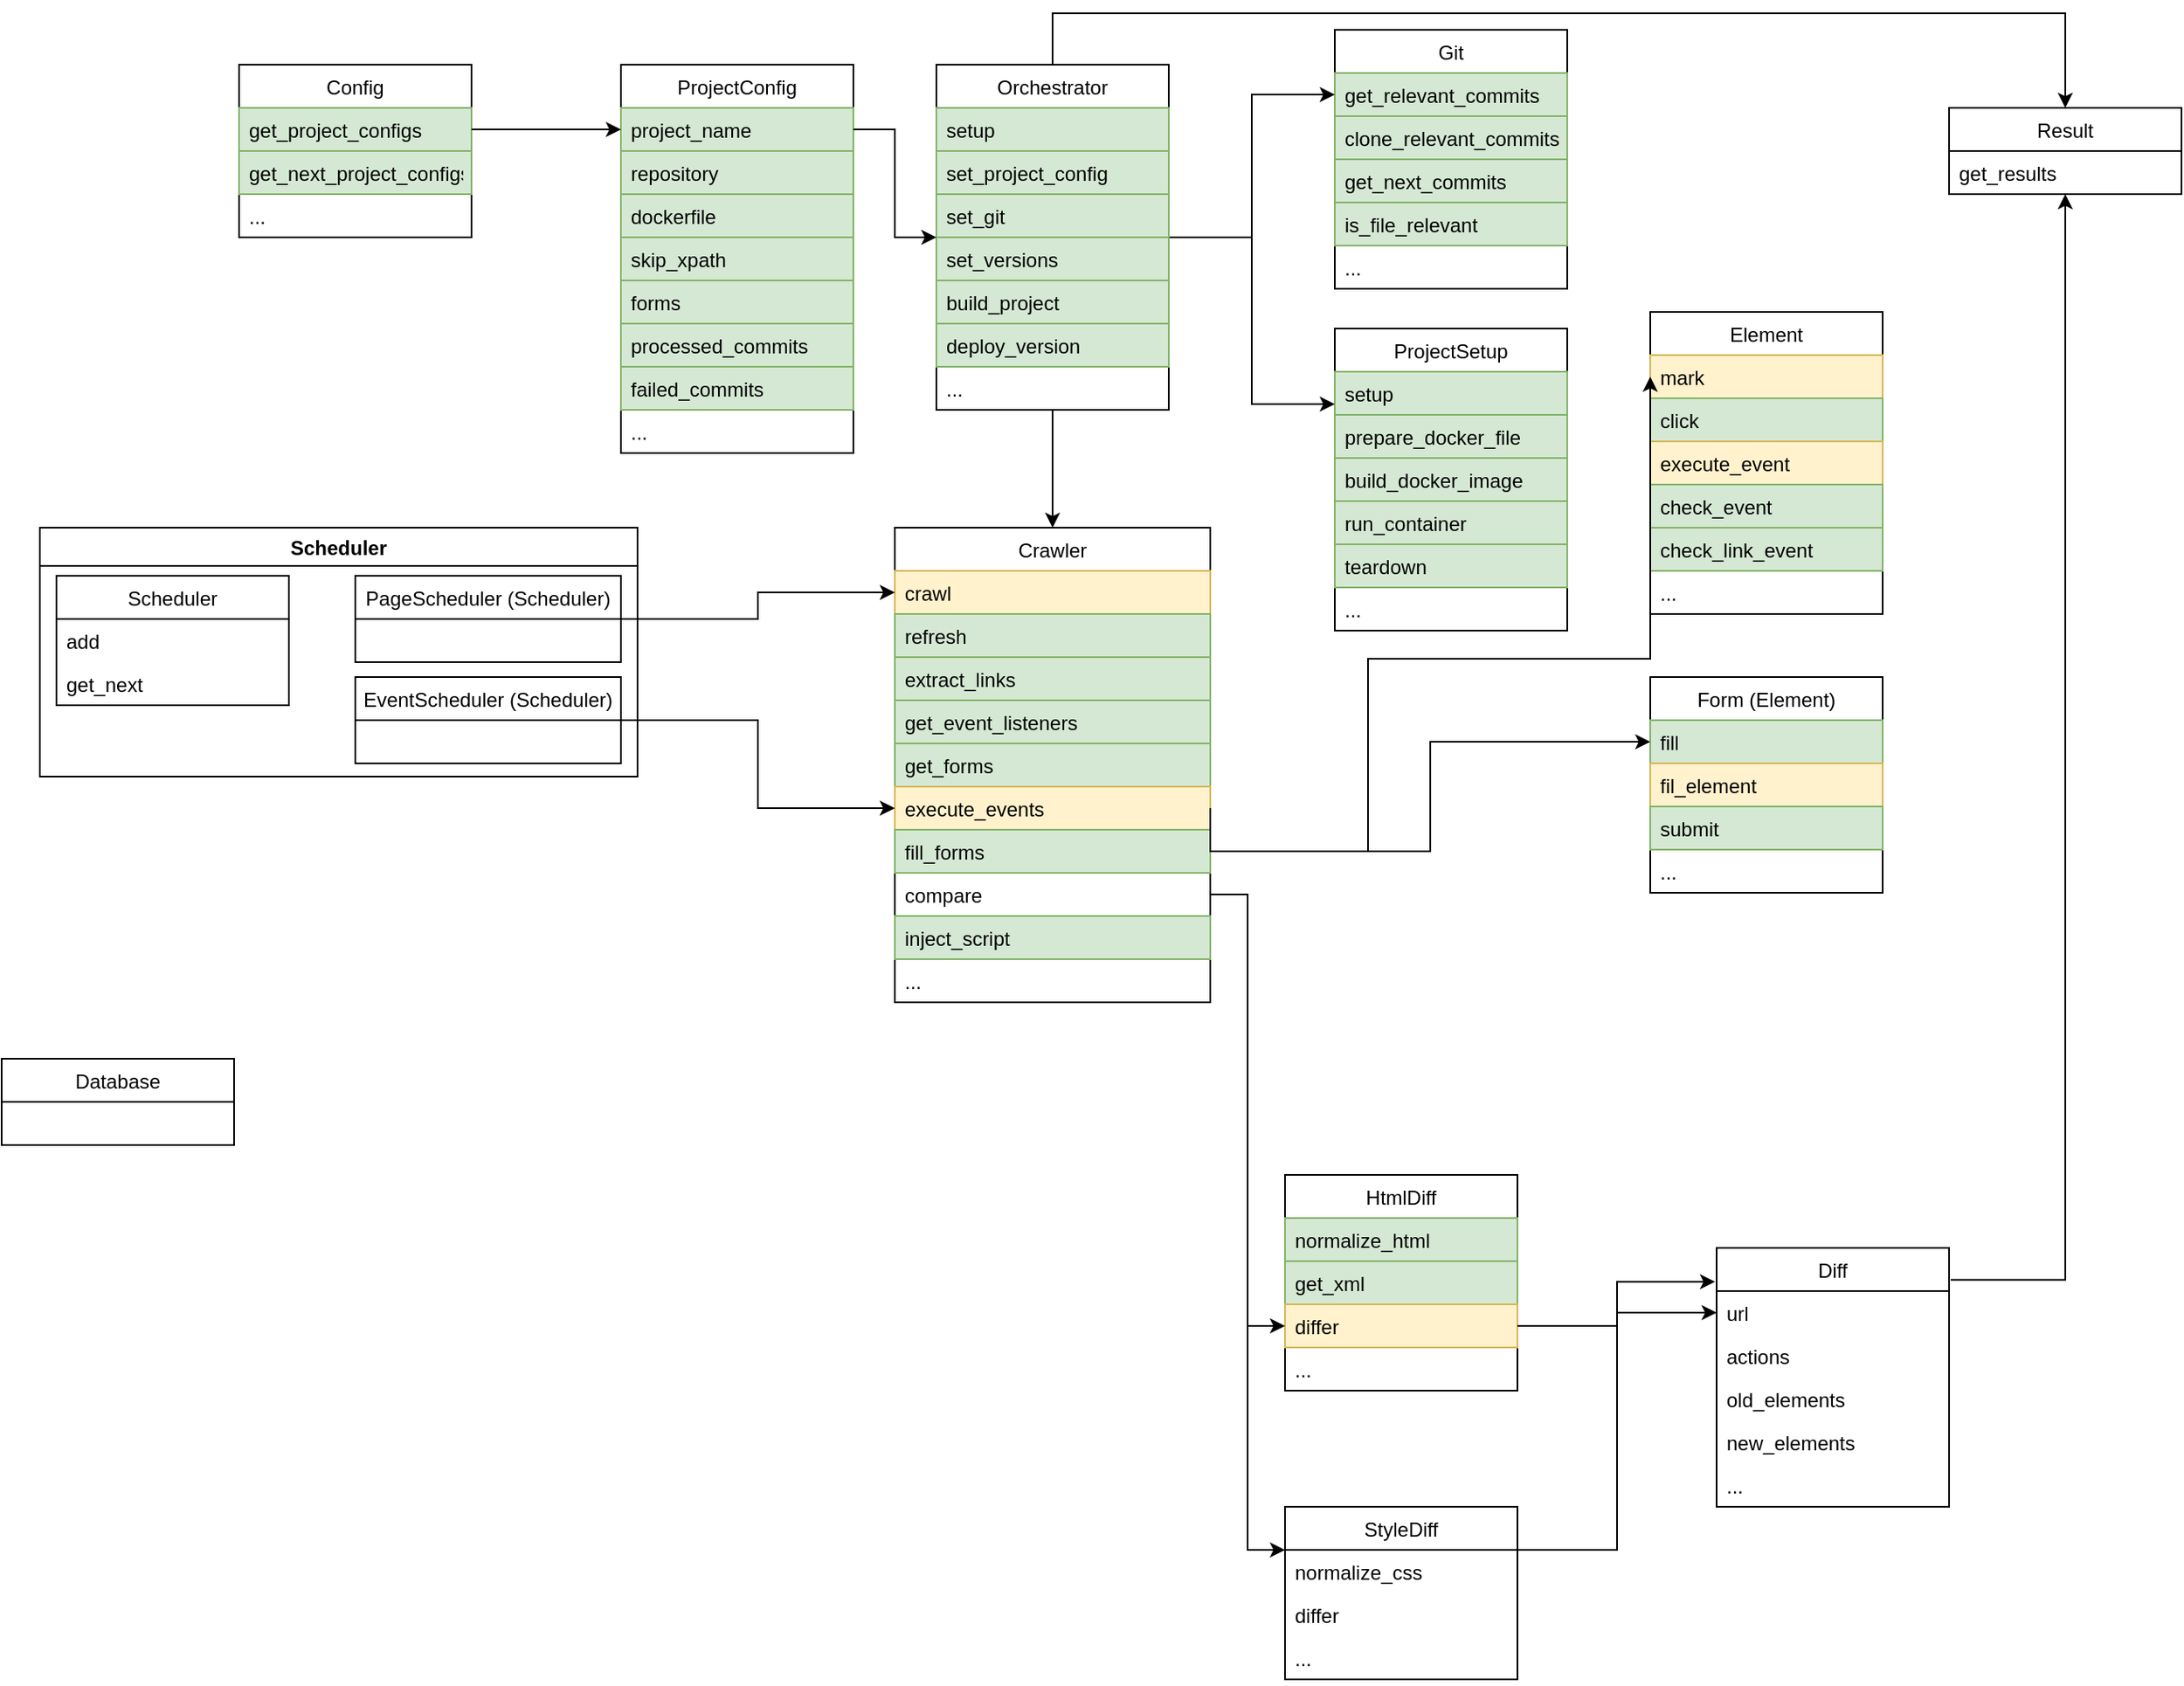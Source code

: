 <mxfile version="14.5.0" type="device"><diagram id="iULX4k4BhFbH3gEc0nfG" name="Page-1"><mxGraphModel dx="2557" dy="913" grid="1" gridSize="10" guides="1" tooltips="1" connect="1" arrows="1" fold="1" page="1" pageScale="1" pageWidth="827" pageHeight="1169" math="0" shadow="0"><root><mxCell id="0"/><mxCell id="1" parent="0"/><mxCell id="4O0iKrXEkMe4q-i1tLO6-2" value="Crawler" style="swimlane;fontStyle=0;childLayout=stackLayout;horizontal=1;startSize=26;fillColor=none;horizontalStack=0;resizeParent=1;resizeParentMax=0;resizeLast=0;collapsible=1;marginBottom=0;" parent="1" vertex="1"><mxGeometry x="125" y="320" width="190" height="286" as="geometry"/></mxCell><mxCell id="4O0iKrXEkMe4q-i1tLO6-3" value="crawl" style="text;strokeColor=#d6b656;fillColor=#fff2cc;align=left;verticalAlign=top;spacingLeft=4;spacingRight=4;overflow=hidden;rotatable=0;points=[[0,0.5],[1,0.5]];portConstraint=eastwest;" parent="4O0iKrXEkMe4q-i1tLO6-2" vertex="1"><mxGeometry y="26" width="190" height="26" as="geometry"/></mxCell><mxCell id="4O0iKrXEkMe4q-i1tLO6-10" value="refresh" style="text;strokeColor=#82b366;fillColor=#d5e8d4;align=left;verticalAlign=top;spacingLeft=4;spacingRight=4;overflow=hidden;rotatable=0;points=[[0,0.5],[1,0.5]];portConstraint=eastwest;" parent="4O0iKrXEkMe4q-i1tLO6-2" vertex="1"><mxGeometry y="52" width="190" height="26" as="geometry"/></mxCell><mxCell id="4O0iKrXEkMe4q-i1tLO6-5" value="extract_links" style="text;strokeColor=#82b366;fillColor=#d5e8d4;align=left;verticalAlign=top;spacingLeft=4;spacingRight=4;overflow=hidden;rotatable=0;points=[[0,0.5],[1,0.5]];portConstraint=eastwest;" parent="4O0iKrXEkMe4q-i1tLO6-2" vertex="1"><mxGeometry y="78" width="190" height="26" as="geometry"/></mxCell><mxCell id="4O0iKrXEkMe4q-i1tLO6-7" value="get_event_listeners&#10;" style="text;strokeColor=#82b366;fillColor=#d5e8d4;align=left;verticalAlign=top;spacingLeft=4;spacingRight=4;overflow=hidden;rotatable=0;points=[[0,0.5],[1,0.5]];portConstraint=eastwest;" parent="4O0iKrXEkMe4q-i1tLO6-2" vertex="1"><mxGeometry y="104" width="190" height="26" as="geometry"/></mxCell><mxCell id="4O0iKrXEkMe4q-i1tLO6-8" value="get_forms" style="text;strokeColor=#82b366;fillColor=#d5e8d4;align=left;verticalAlign=top;spacingLeft=4;spacingRight=4;overflow=hidden;rotatable=0;points=[[0,0.5],[1,0.5]];portConstraint=eastwest;" parent="4O0iKrXEkMe4q-i1tLO6-2" vertex="1"><mxGeometry y="130" width="190" height="26" as="geometry"/></mxCell><mxCell id="4O0iKrXEkMe4q-i1tLO6-81" value="execute_events" style="text;strokeColor=#d6b656;fillColor=#fff2cc;align=left;verticalAlign=top;spacingLeft=4;spacingRight=4;overflow=hidden;rotatable=0;points=[[0,0.5],[1,0.5]];portConstraint=eastwest;" parent="4O0iKrXEkMe4q-i1tLO6-2" vertex="1"><mxGeometry y="156" width="190" height="26" as="geometry"/></mxCell><mxCell id="4O0iKrXEkMe4q-i1tLO6-85" value="fill_forms" style="text;strokeColor=#82b366;fillColor=#d5e8d4;align=left;verticalAlign=top;spacingLeft=4;spacingRight=4;overflow=hidden;rotatable=0;points=[[0,0.5],[1,0.5]];portConstraint=eastwest;" parent="4O0iKrXEkMe4q-i1tLO6-2" vertex="1"><mxGeometry y="182" width="190" height="26" as="geometry"/></mxCell><mxCell id="4O0iKrXEkMe4q-i1tLO6-82" value="compare" style="text;align=left;verticalAlign=top;spacingLeft=4;spacingRight=4;overflow=hidden;rotatable=0;points=[[0,0.5],[1,0.5]];portConstraint=eastwest;" parent="4O0iKrXEkMe4q-i1tLO6-2" vertex="1"><mxGeometry y="208" width="190" height="26" as="geometry"/></mxCell><mxCell id="Ts5FZhh_-7JXmPev617Y-14" value="inject_script" style="text;align=left;verticalAlign=top;spacingLeft=4;spacingRight=4;overflow=hidden;rotatable=0;points=[[0,0.5],[1,0.5]];portConstraint=eastwest;fillColor=#d5e8d4;strokeColor=#82b366;" vertex="1" parent="4O0iKrXEkMe4q-i1tLO6-2"><mxGeometry y="234" width="190" height="26" as="geometry"/></mxCell><mxCell id="Ts5FZhh_-7JXmPev617Y-34" value="..." style="text;align=left;verticalAlign=top;spacingLeft=4;spacingRight=4;overflow=hidden;rotatable=0;points=[[0,0.5],[1,0.5]];portConstraint=eastwest;" vertex="1" parent="4O0iKrXEkMe4q-i1tLO6-2"><mxGeometry y="260" width="190" height="26" as="geometry"/></mxCell><mxCell id="4O0iKrXEkMe4q-i1tLO6-11" value="Form (Element)" style="swimlane;fontStyle=0;childLayout=stackLayout;horizontal=1;startSize=26;fillColor=none;horizontalStack=0;resizeParent=1;resizeParentMax=0;resizeLast=0;collapsible=1;marginBottom=0;" parent="1" vertex="1"><mxGeometry x="580" y="410" width="140" height="130" as="geometry"/></mxCell><mxCell id="4O0iKrXEkMe4q-i1tLO6-12" value="fill" style="text;strokeColor=#82b366;fillColor=#d5e8d4;align=left;verticalAlign=top;spacingLeft=4;spacingRight=4;overflow=hidden;rotatable=0;points=[[0,0.5],[1,0.5]];portConstraint=eastwest;" parent="4O0iKrXEkMe4q-i1tLO6-11" vertex="1"><mxGeometry y="26" width="140" height="26" as="geometry"/></mxCell><mxCell id="4O0iKrXEkMe4q-i1tLO6-13" value="fil_element" style="text;strokeColor=#d6b656;fillColor=#fff2cc;align=left;verticalAlign=top;spacingLeft=4;spacingRight=4;overflow=hidden;rotatable=0;points=[[0,0.5],[1,0.5]];portConstraint=eastwest;" parent="4O0iKrXEkMe4q-i1tLO6-11" vertex="1"><mxGeometry y="52" width="140" height="26" as="geometry"/></mxCell><mxCell id="4O0iKrXEkMe4q-i1tLO6-14" value="submit" style="text;strokeColor=#82b366;fillColor=#d5e8d4;align=left;verticalAlign=top;spacingLeft=4;spacingRight=4;overflow=hidden;rotatable=0;points=[[0,0.5],[1,0.5]];portConstraint=eastwest;" parent="4O0iKrXEkMe4q-i1tLO6-11" vertex="1"><mxGeometry y="78" width="140" height="26" as="geometry"/></mxCell><mxCell id="Ts5FZhh_-7JXmPev617Y-35" value="..." style="text;align=left;verticalAlign=top;spacingLeft=4;spacingRight=4;overflow=hidden;rotatable=0;points=[[0,0.5],[1,0.5]];portConstraint=eastwest;" vertex="1" parent="4O0iKrXEkMe4q-i1tLO6-11"><mxGeometry y="104" width="140" height="26" as="geometry"/></mxCell><mxCell id="4O0iKrXEkMe4q-i1tLO6-15" value="Element" style="swimlane;fontStyle=0;childLayout=stackLayout;horizontal=1;startSize=26;fillColor=none;horizontalStack=0;resizeParent=1;resizeParentMax=0;resizeLast=0;collapsible=1;marginBottom=0;" parent="1" vertex="1"><mxGeometry x="580" y="190" width="140" height="182" as="geometry"/></mxCell><mxCell id="4O0iKrXEkMe4q-i1tLO6-16" value="mark" style="text;align=left;verticalAlign=top;spacingLeft=4;spacingRight=4;overflow=hidden;rotatable=0;points=[[0,0.5],[1,0.5]];portConstraint=eastwest;fillColor=#fff2cc;strokeColor=#d6b656;" parent="4O0iKrXEkMe4q-i1tLO6-15" vertex="1"><mxGeometry y="26" width="140" height="26" as="geometry"/></mxCell><mxCell id="4O0iKrXEkMe4q-i1tLO6-17" value="click" style="text;strokeColor=#82b366;fillColor=#d5e8d4;align=left;verticalAlign=top;spacingLeft=4;spacingRight=4;overflow=hidden;rotatable=0;points=[[0,0.5],[1,0.5]];portConstraint=eastwest;" parent="4O0iKrXEkMe4q-i1tLO6-15" vertex="1"><mxGeometry y="52" width="140" height="26" as="geometry"/></mxCell><mxCell id="Ts5FZhh_-7JXmPev617Y-11" value="execute_event" style="text;strokeColor=#d6b656;fillColor=#fff2cc;align=left;verticalAlign=top;spacingLeft=4;spacingRight=4;overflow=hidden;rotatable=0;points=[[0,0.5],[1,0.5]];portConstraint=eastwest;" vertex="1" parent="4O0iKrXEkMe4q-i1tLO6-15"><mxGeometry y="78" width="140" height="26" as="geometry"/></mxCell><mxCell id="Ts5FZhh_-7JXmPev617Y-12" value="check_event" style="text;strokeColor=#82b366;fillColor=#d5e8d4;align=left;verticalAlign=top;spacingLeft=4;spacingRight=4;overflow=hidden;rotatable=0;points=[[0,0.5],[1,0.5]];portConstraint=eastwest;" vertex="1" parent="4O0iKrXEkMe4q-i1tLO6-15"><mxGeometry y="104" width="140" height="26" as="geometry"/></mxCell><mxCell id="Ts5FZhh_-7JXmPev617Y-13" value="check_link_event" style="text;strokeColor=#82b366;fillColor=#d5e8d4;align=left;verticalAlign=top;spacingLeft=4;spacingRight=4;overflow=hidden;rotatable=0;points=[[0,0.5],[1,0.5]];portConstraint=eastwest;" vertex="1" parent="4O0iKrXEkMe4q-i1tLO6-15"><mxGeometry y="130" width="140" height="26" as="geometry"/></mxCell><mxCell id="Ts5FZhh_-7JXmPev617Y-40" value="..." style="text;align=left;verticalAlign=top;spacingLeft=4;spacingRight=4;overflow=hidden;rotatable=0;points=[[0,0.5],[1,0.5]];portConstraint=eastwest;" vertex="1" parent="4O0iKrXEkMe4q-i1tLO6-15"><mxGeometry y="156" width="140" height="26" as="geometry"/></mxCell><mxCell id="4O0iKrXEkMe4q-i1tLO6-19" value="Git" style="swimlane;fontStyle=0;childLayout=stackLayout;horizontal=1;startSize=26;fillColor=none;horizontalStack=0;resizeParent=1;resizeParentMax=0;resizeLast=0;collapsible=1;marginBottom=0;" parent="1" vertex="1"><mxGeometry x="390" y="20" width="140" height="156" as="geometry"/></mxCell><mxCell id="4O0iKrXEkMe4q-i1tLO6-20" value="get_relevant_commits" style="text;strokeColor=#82b366;fillColor=#d5e8d4;align=left;verticalAlign=top;spacingLeft=4;spacingRight=4;overflow=hidden;rotatable=0;points=[[0,0.5],[1,0.5]];portConstraint=eastwest;" parent="4O0iKrXEkMe4q-i1tLO6-19" vertex="1"><mxGeometry y="26" width="140" height="26" as="geometry"/></mxCell><mxCell id="4O0iKrXEkMe4q-i1tLO6-21" value="clone_relevant_commits" style="text;strokeColor=#82b366;fillColor=#d5e8d4;align=left;verticalAlign=top;spacingLeft=4;spacingRight=4;overflow=hidden;rotatable=0;points=[[0,0.5],[1,0.5]];portConstraint=eastwest;" parent="4O0iKrXEkMe4q-i1tLO6-19" vertex="1"><mxGeometry y="52" width="140" height="26" as="geometry"/></mxCell><mxCell id="4O0iKrXEkMe4q-i1tLO6-22" value="get_next_commits" style="text;strokeColor=#82b366;fillColor=#d5e8d4;align=left;verticalAlign=top;spacingLeft=4;spacingRight=4;overflow=hidden;rotatable=0;points=[[0,0.5],[1,0.5]];portConstraint=eastwest;" parent="4O0iKrXEkMe4q-i1tLO6-19" vertex="1"><mxGeometry y="78" width="140" height="26" as="geometry"/></mxCell><mxCell id="Ts5FZhh_-7JXmPev617Y-4" value="is_file_relevant" style="text;strokeColor=#82b366;fillColor=#d5e8d4;align=left;verticalAlign=top;spacingLeft=4;spacingRight=4;overflow=hidden;rotatable=0;points=[[0,0.5],[1,0.5]];portConstraint=eastwest;" vertex="1" parent="4O0iKrXEkMe4q-i1tLO6-19"><mxGeometry y="104" width="140" height="26" as="geometry"/></mxCell><mxCell id="Ts5FZhh_-7JXmPev617Y-32" value="..." style="text;align=left;verticalAlign=top;spacingLeft=4;spacingRight=4;overflow=hidden;rotatable=0;points=[[0,0.5],[1,0.5]];portConstraint=eastwest;" vertex="1" parent="4O0iKrXEkMe4q-i1tLO6-19"><mxGeometry y="130" width="140" height="26" as="geometry"/></mxCell><mxCell id="4O0iKrXEkMe4q-i1tLO6-23" value="ProjectSetup" style="swimlane;fontStyle=0;childLayout=stackLayout;horizontal=1;startSize=26;fillColor=none;horizontalStack=0;resizeParent=1;resizeParentMax=0;resizeLast=0;collapsible=1;marginBottom=0;" parent="1" vertex="1"><mxGeometry x="390" y="200" width="140" height="182" as="geometry"/></mxCell><mxCell id="4O0iKrXEkMe4q-i1tLO6-24" value="setup" style="text;strokeColor=#82b366;fillColor=#d5e8d4;align=left;verticalAlign=top;spacingLeft=4;spacingRight=4;overflow=hidden;rotatable=0;points=[[0,0.5],[1,0.5]];portConstraint=eastwest;" parent="4O0iKrXEkMe4q-i1tLO6-23" vertex="1"><mxGeometry y="26" width="140" height="26" as="geometry"/></mxCell><mxCell id="4O0iKrXEkMe4q-i1tLO6-49" value="prepare_docker_file" style="text;strokeColor=#82b366;fillColor=#d5e8d4;align=left;verticalAlign=top;spacingLeft=4;spacingRight=4;overflow=hidden;rotatable=0;points=[[0,0.5],[1,0.5]];portConstraint=eastwest;" parent="4O0iKrXEkMe4q-i1tLO6-23" vertex="1"><mxGeometry y="52" width="140" height="26" as="geometry"/></mxCell><mxCell id="4O0iKrXEkMe4q-i1tLO6-25" value="build_docker_image" style="text;strokeColor=#82b366;fillColor=#d5e8d4;align=left;verticalAlign=top;spacingLeft=4;spacingRight=4;overflow=hidden;rotatable=0;points=[[0,0.5],[1,0.5]];portConstraint=eastwest;" parent="4O0iKrXEkMe4q-i1tLO6-23" vertex="1"><mxGeometry y="78" width="140" height="26" as="geometry"/></mxCell><mxCell id="Ts5FZhh_-7JXmPev617Y-5" value="run_container" style="text;strokeColor=#82b366;fillColor=#d5e8d4;align=left;verticalAlign=top;spacingLeft=4;spacingRight=4;overflow=hidden;rotatable=0;points=[[0,0.5],[1,0.5]];portConstraint=eastwest;" vertex="1" parent="4O0iKrXEkMe4q-i1tLO6-23"><mxGeometry y="104" width="140" height="26" as="geometry"/></mxCell><mxCell id="Ts5FZhh_-7JXmPev617Y-6" value="teardown" style="text;strokeColor=#82b366;fillColor=#d5e8d4;align=left;verticalAlign=top;spacingLeft=4;spacingRight=4;overflow=hidden;rotatable=0;points=[[0,0.5],[1,0.5]];portConstraint=eastwest;" vertex="1" parent="4O0iKrXEkMe4q-i1tLO6-23"><mxGeometry y="130" width="140" height="26" as="geometry"/></mxCell><mxCell id="Ts5FZhh_-7JXmPev617Y-33" value="..." style="text;align=left;verticalAlign=top;spacingLeft=4;spacingRight=4;overflow=hidden;rotatable=0;points=[[0,0.5],[1,0.5]];portConstraint=eastwest;" vertex="1" parent="4O0iKrXEkMe4q-i1tLO6-23"><mxGeometry y="156" width="140" height="26" as="geometry"/></mxCell><mxCell id="4O0iKrXEkMe4q-i1tLO6-27" value="Config" style="swimlane;fontStyle=0;childLayout=stackLayout;horizontal=1;startSize=26;fillColor=none;horizontalStack=0;resizeParent=1;resizeParentMax=0;resizeLast=0;collapsible=1;marginBottom=0;" parent="1" vertex="1"><mxGeometry x="-270" y="41" width="140" height="104" as="geometry"/></mxCell><mxCell id="4O0iKrXEkMe4q-i1tLO6-28" value="get_project_configs" style="text;strokeColor=#82b366;fillColor=#d5e8d4;align=left;verticalAlign=top;spacingLeft=4;spacingRight=4;overflow=hidden;rotatable=0;points=[[0,0.5],[1,0.5]];portConstraint=eastwest;" parent="4O0iKrXEkMe4q-i1tLO6-27" vertex="1"><mxGeometry y="26" width="140" height="26" as="geometry"/></mxCell><mxCell id="4O0iKrXEkMe4q-i1tLO6-29" value="get_next_project_configs" style="text;strokeColor=#82b366;fillColor=#d5e8d4;align=left;verticalAlign=top;spacingLeft=4;spacingRight=4;overflow=hidden;rotatable=0;points=[[0,0.5],[1,0.5]];portConstraint=eastwest;" parent="4O0iKrXEkMe4q-i1tLO6-27" vertex="1"><mxGeometry y="52" width="140" height="26" as="geometry"/></mxCell><mxCell id="Ts5FZhh_-7JXmPev617Y-39" value="..." style="text;align=left;verticalAlign=top;spacingLeft=4;spacingRight=4;overflow=hidden;rotatable=0;points=[[0,0.5],[1,0.5]];portConstraint=eastwest;" vertex="1" parent="4O0iKrXEkMe4q-i1tLO6-27"><mxGeometry y="78" width="140" height="26" as="geometry"/></mxCell><mxCell id="4O0iKrXEkMe4q-i1tLO6-31" value="HtmlDiff" style="swimlane;fontStyle=0;childLayout=stackLayout;horizontal=1;startSize=26;fillColor=none;horizontalStack=0;resizeParent=1;resizeParentMax=0;resizeLast=0;collapsible=1;marginBottom=0;" parent="1" vertex="1"><mxGeometry x="360" y="710" width="140" height="130" as="geometry"/></mxCell><mxCell id="4O0iKrXEkMe4q-i1tLO6-32" value="normalize_html" style="text;strokeColor=#82b366;fillColor=#d5e8d4;align=left;verticalAlign=top;spacingLeft=4;spacingRight=4;overflow=hidden;rotatable=0;points=[[0,0.5],[1,0.5]];portConstraint=eastwest;" parent="4O0iKrXEkMe4q-i1tLO6-31" vertex="1"><mxGeometry y="26" width="140" height="26" as="geometry"/></mxCell><mxCell id="4O0iKrXEkMe4q-i1tLO6-33" value="get_xml" style="text;strokeColor=#82b366;fillColor=#d5e8d4;align=left;verticalAlign=top;spacingLeft=4;spacingRight=4;overflow=hidden;rotatable=0;points=[[0,0.5],[1,0.5]];portConstraint=eastwest;" parent="4O0iKrXEkMe4q-i1tLO6-31" vertex="1"><mxGeometry y="52" width="140" height="26" as="geometry"/></mxCell><mxCell id="4O0iKrXEkMe4q-i1tLO6-34" value="differ" style="text;strokeColor=#d6b656;fillColor=#fff2cc;align=left;verticalAlign=top;spacingLeft=4;spacingRight=4;overflow=hidden;rotatable=0;points=[[0,0.5],[1,0.5]];portConstraint=eastwest;" parent="4O0iKrXEkMe4q-i1tLO6-31" vertex="1"><mxGeometry y="78" width="140" height="26" as="geometry"/></mxCell><mxCell id="Ts5FZhh_-7JXmPev617Y-37" value="..." style="text;align=left;verticalAlign=top;spacingLeft=4;spacingRight=4;overflow=hidden;rotatable=0;points=[[0,0.5],[1,0.5]];portConstraint=eastwest;" vertex="1" parent="4O0iKrXEkMe4q-i1tLO6-31"><mxGeometry y="104" width="140" height="26" as="geometry"/></mxCell><mxCell id="4O0iKrXEkMe4q-i1tLO6-80" style="edgeStyle=orthogonalEdgeStyle;rounded=0;orthogonalLoop=1;jettySize=auto;html=1;exitX=1;exitY=0.5;exitDx=0;exitDy=0;entryX=0;entryY=0.5;entryDx=0;entryDy=0;" parent="1" source="4O0iKrXEkMe4q-i1tLO6-40" target="4O0iKrXEkMe4q-i1tLO6-3" edge="1"><mxGeometry relative="1" as="geometry"/></mxCell><mxCell id="4O0iKrXEkMe4q-i1tLO6-69" style="edgeStyle=orthogonalEdgeStyle;rounded=0;orthogonalLoop=1;jettySize=auto;html=1;exitX=1;exitY=0.5;exitDx=0;exitDy=0;entryX=0;entryY=0.25;entryDx=0;entryDy=0;" parent="1" source="4O0iKrXEkMe4q-i1tLO6-56" target="4O0iKrXEkMe4q-i1tLO6-19" edge="1"><mxGeometry relative="1" as="geometry"/></mxCell><mxCell id="4O0iKrXEkMe4q-i1tLO6-72" style="edgeStyle=orthogonalEdgeStyle;rounded=0;orthogonalLoop=1;jettySize=auto;html=1;exitX=1;exitY=0.5;exitDx=0;exitDy=0;entryX=0;entryY=0.25;entryDx=0;entryDy=0;" parent="1" source="4O0iKrXEkMe4q-i1tLO6-56" target="4O0iKrXEkMe4q-i1tLO6-23" edge="1"><mxGeometry relative="1" as="geometry"><mxPoint x="250" y="250" as="targetPoint"/></mxGeometry></mxCell><mxCell id="4O0iKrXEkMe4q-i1tLO6-79" style="edgeStyle=orthogonalEdgeStyle;rounded=0;orthogonalLoop=1;jettySize=auto;html=1;exitX=0.5;exitY=1;exitDx=0;exitDy=0;entryX=0.5;entryY=0;entryDx=0;entryDy=0;" parent="1" source="4O0iKrXEkMe4q-i1tLO6-56" target="4O0iKrXEkMe4q-i1tLO6-2" edge="1"><mxGeometry relative="1" as="geometry"/></mxCell><mxCell id="4O0iKrXEkMe4q-i1tLO6-103" style="edgeStyle=orthogonalEdgeStyle;rounded=0;orthogonalLoop=1;jettySize=auto;html=1;exitX=0.5;exitY=0;exitDx=0;exitDy=0;entryX=0.5;entryY=0;entryDx=0;entryDy=0;" parent="1" source="4O0iKrXEkMe4q-i1tLO6-56" target="4O0iKrXEkMe4q-i1tLO6-99" edge="1"><mxGeometry relative="1" as="geometry"><Array as="points"><mxPoint x="220" y="10"/><mxPoint x="830" y="10"/></Array></mxGeometry></mxCell><mxCell id="4O0iKrXEkMe4q-i1tLO6-56" value="Orchestrator" style="swimlane;fontStyle=0;childLayout=stackLayout;horizontal=1;startSize=26;fillColor=none;horizontalStack=0;resizeParent=1;resizeParentMax=0;resizeLast=0;collapsible=1;marginBottom=0;" parent="1" vertex="1"><mxGeometry x="150" y="41" width="140" height="208" as="geometry"/></mxCell><mxCell id="Ts5FZhh_-7JXmPev617Y-23" value="setup" style="text;strokeColor=#82b366;fillColor=#d5e8d4;align=left;verticalAlign=top;spacingLeft=4;spacingRight=4;overflow=hidden;rotatable=0;points=[[0,0.5],[1,0.5]];portConstraint=eastwest;" vertex="1" parent="4O0iKrXEkMe4q-i1tLO6-56"><mxGeometry y="26" width="140" height="26" as="geometry"/></mxCell><mxCell id="Ts5FZhh_-7JXmPev617Y-25" value="set_project_config" style="text;strokeColor=#82b366;fillColor=#d5e8d4;align=left;verticalAlign=top;spacingLeft=4;spacingRight=4;overflow=hidden;rotatable=0;points=[[0,0.5],[1,0.5]];portConstraint=eastwest;" vertex="1" parent="4O0iKrXEkMe4q-i1tLO6-56"><mxGeometry y="52" width="140" height="26" as="geometry"/></mxCell><mxCell id="Ts5FZhh_-7JXmPev617Y-26" value="set_git" style="text;strokeColor=#82b366;fillColor=#d5e8d4;align=left;verticalAlign=top;spacingLeft=4;spacingRight=4;overflow=hidden;rotatable=0;points=[[0,0.5],[1,0.5]];portConstraint=eastwest;" vertex="1" parent="4O0iKrXEkMe4q-i1tLO6-56"><mxGeometry y="78" width="140" height="26" as="geometry"/></mxCell><mxCell id="Ts5FZhh_-7JXmPev617Y-27" value="set_versions" style="text;strokeColor=#82b366;fillColor=#d5e8d4;align=left;verticalAlign=top;spacingLeft=4;spacingRight=4;overflow=hidden;rotatable=0;points=[[0,0.5],[1,0.5]];portConstraint=eastwest;" vertex="1" parent="4O0iKrXEkMe4q-i1tLO6-56"><mxGeometry y="104" width="140" height="26" as="geometry"/></mxCell><mxCell id="Ts5FZhh_-7JXmPev617Y-28" value="build_project" style="text;strokeColor=#82b366;fillColor=#d5e8d4;align=left;verticalAlign=top;spacingLeft=4;spacingRight=4;overflow=hidden;rotatable=0;points=[[0,0.5],[1,0.5]];portConstraint=eastwest;" vertex="1" parent="4O0iKrXEkMe4q-i1tLO6-56"><mxGeometry y="130" width="140" height="26" as="geometry"/></mxCell><mxCell id="Ts5FZhh_-7JXmPev617Y-29" value="deploy_version" style="text;strokeColor=#82b366;fillColor=#d5e8d4;align=left;verticalAlign=top;spacingLeft=4;spacingRight=4;overflow=hidden;rotatable=0;points=[[0,0.5],[1,0.5]];portConstraint=eastwest;" vertex="1" parent="4O0iKrXEkMe4q-i1tLO6-56"><mxGeometry y="156" width="140" height="26" as="geometry"/></mxCell><mxCell id="Ts5FZhh_-7JXmPev617Y-31" value="..." style="text;align=left;verticalAlign=top;spacingLeft=4;spacingRight=4;overflow=hidden;rotatable=0;points=[[0,0.5],[1,0.5]];portConstraint=eastwest;" vertex="1" parent="4O0iKrXEkMe4q-i1tLO6-56"><mxGeometry y="182" width="140" height="26" as="geometry"/></mxCell><mxCell id="4O0iKrXEkMe4q-i1tLO6-60" value="ProjectConfig" style="swimlane;fontStyle=0;childLayout=stackLayout;horizontal=1;startSize=26;fillColor=none;horizontalStack=0;resizeParent=1;resizeParentMax=0;resizeLast=0;collapsible=1;marginBottom=0;" parent="1" vertex="1"><mxGeometry x="-40" y="41" width="140" height="234" as="geometry"/></mxCell><mxCell id="4O0iKrXEkMe4q-i1tLO6-61" value="project_name" style="text;strokeColor=#82b366;fillColor=#d5e8d4;align=left;verticalAlign=top;spacingLeft=4;spacingRight=4;overflow=hidden;rotatable=0;points=[[0,0.5],[1,0.5]];portConstraint=eastwest;" parent="4O0iKrXEkMe4q-i1tLO6-60" vertex="1"><mxGeometry y="26" width="140" height="26" as="geometry"/></mxCell><mxCell id="Ts5FZhh_-7JXmPev617Y-2" value="repository" style="text;strokeColor=#82b366;fillColor=#d5e8d4;align=left;verticalAlign=top;spacingLeft=4;spacingRight=4;overflow=hidden;rotatable=0;points=[[0,0.5],[1,0.5]];portConstraint=eastwest;" vertex="1" parent="4O0iKrXEkMe4q-i1tLO6-60"><mxGeometry y="52" width="140" height="26" as="geometry"/></mxCell><mxCell id="4O0iKrXEkMe4q-i1tLO6-62" value="dockerfile" style="text;strokeColor=#82b366;fillColor=#d5e8d4;align=left;verticalAlign=top;spacingLeft=4;spacingRight=4;overflow=hidden;rotatable=0;points=[[0,0.5],[1,0.5]];portConstraint=eastwest;" parent="4O0iKrXEkMe4q-i1tLO6-60" vertex="1"><mxGeometry y="78" width="140" height="26" as="geometry"/></mxCell><mxCell id="4O0iKrXEkMe4q-i1tLO6-63" value="skip_xpath" style="text;strokeColor=#82b366;fillColor=#d5e8d4;align=left;verticalAlign=top;spacingLeft=4;spacingRight=4;overflow=hidden;rotatable=0;points=[[0,0.5],[1,0.5]];portConstraint=eastwest;" parent="4O0iKrXEkMe4q-i1tLO6-60" vertex="1"><mxGeometry y="104" width="140" height="26" as="geometry"/></mxCell><mxCell id="4O0iKrXEkMe4q-i1tLO6-64" value="forms" style="text;strokeColor=#82b366;fillColor=#d5e8d4;align=left;verticalAlign=top;spacingLeft=4;spacingRight=4;overflow=hidden;rotatable=0;points=[[0,0.5],[1,0.5]];portConstraint=eastwest;" parent="4O0iKrXEkMe4q-i1tLO6-60" vertex="1"><mxGeometry y="130" width="140" height="26" as="geometry"/></mxCell><mxCell id="4O0iKrXEkMe4q-i1tLO6-65" value="processed_commits" style="text;strokeColor=#82b366;fillColor=#d5e8d4;align=left;verticalAlign=top;spacingLeft=4;spacingRight=4;overflow=hidden;rotatable=0;points=[[0,0.5],[1,0.5]];portConstraint=eastwest;" parent="4O0iKrXEkMe4q-i1tLO6-60" vertex="1"><mxGeometry y="156" width="140" height="26" as="geometry"/></mxCell><mxCell id="Ts5FZhh_-7JXmPev617Y-3" value="failed_commits" style="text;strokeColor=#82b366;fillColor=#d5e8d4;align=left;verticalAlign=top;spacingLeft=4;spacingRight=4;overflow=hidden;rotatable=0;points=[[0,0.5],[1,0.5]];portConstraint=eastwest;" vertex="1" parent="4O0iKrXEkMe4q-i1tLO6-60"><mxGeometry y="182" width="140" height="26" as="geometry"/></mxCell><mxCell id="Ts5FZhh_-7JXmPev617Y-30" value="..." style="text;align=left;verticalAlign=top;spacingLeft=4;spacingRight=4;overflow=hidden;rotatable=0;points=[[0,0.5],[1,0.5]];portConstraint=eastwest;" vertex="1" parent="4O0iKrXEkMe4q-i1tLO6-60"><mxGeometry y="208" width="140" height="26" as="geometry"/></mxCell><mxCell id="4O0iKrXEkMe4q-i1tLO6-76" style="edgeStyle=orthogonalEdgeStyle;rounded=0;orthogonalLoop=1;jettySize=auto;html=1;exitX=1;exitY=0.5;exitDx=0;exitDy=0;entryX=0;entryY=0.5;entryDx=0;entryDy=0;" parent="1" source="4O0iKrXEkMe4q-i1tLO6-61" target="4O0iKrXEkMe4q-i1tLO6-56" edge="1"><mxGeometry relative="1" as="geometry"/></mxCell><mxCell id="4O0iKrXEkMe4q-i1tLO6-78" style="edgeStyle=orthogonalEdgeStyle;rounded=0;orthogonalLoop=1;jettySize=auto;html=1;exitX=1;exitY=0.5;exitDx=0;exitDy=0;entryX=0;entryY=0.5;entryDx=0;entryDy=0;" parent="1" source="4O0iKrXEkMe4q-i1tLO6-28" target="4O0iKrXEkMe4q-i1tLO6-61" edge="1"><mxGeometry relative="1" as="geometry"/></mxCell><mxCell id="4O0iKrXEkMe4q-i1tLO6-83" style="edgeStyle=orthogonalEdgeStyle;rounded=0;orthogonalLoop=1;jettySize=auto;html=1;exitX=1;exitY=0.5;exitDx=0;exitDy=0;entryX=0;entryY=0.5;entryDx=0;entryDy=0;" parent="1" source="4O0iKrXEkMe4q-i1tLO6-81" target="4O0iKrXEkMe4q-i1tLO6-16" edge="1"><mxGeometry relative="1" as="geometry"><Array as="points"><mxPoint x="410" y="515"/><mxPoint x="410" y="399"/></Array></mxGeometry></mxCell><mxCell id="4O0iKrXEkMe4q-i1tLO6-84" style="edgeStyle=orthogonalEdgeStyle;rounded=0;orthogonalLoop=1;jettySize=auto;html=1;exitX=1;exitY=0.5;exitDx=0;exitDy=0;entryX=0;entryY=0.5;entryDx=0;entryDy=0;" parent="1" source="4O0iKrXEkMe4q-i1tLO6-85" target="4O0iKrXEkMe4q-i1tLO6-12" edge="1"><mxGeometry relative="1" as="geometry"/></mxCell><mxCell id="4O0iKrXEkMe4q-i1tLO6-86" style="edgeStyle=orthogonalEdgeStyle;rounded=0;orthogonalLoop=1;jettySize=auto;html=1;exitX=1;exitY=0.5;exitDx=0;exitDy=0;entryX=0;entryY=0.5;entryDx=0;entryDy=0;" parent="1" source="4O0iKrXEkMe4q-i1tLO6-82" target="4O0iKrXEkMe4q-i1tLO6-34" edge="1"><mxGeometry relative="1" as="geometry"/></mxCell><mxCell id="4O0iKrXEkMe4q-i1tLO6-87" value="Scheduler" style="swimlane;" parent="1" vertex="1"><mxGeometry x="-390" y="320" width="360" height="150" as="geometry"/></mxCell><mxCell id="4O0iKrXEkMe4q-i1tLO6-35" value="Scheduler" style="swimlane;fontStyle=0;childLayout=stackLayout;horizontal=1;startSize=26;fillColor=none;horizontalStack=0;resizeParent=1;resizeParentMax=0;resizeLast=0;collapsible=1;marginBottom=0;" parent="4O0iKrXEkMe4q-i1tLO6-87" vertex="1"><mxGeometry x="10" y="29" width="140" height="78" as="geometry"/></mxCell><mxCell id="4O0iKrXEkMe4q-i1tLO6-36" value="add" style="text;strokeColor=none;fillColor=none;align=left;verticalAlign=top;spacingLeft=4;spacingRight=4;overflow=hidden;rotatable=0;points=[[0,0.5],[1,0.5]];portConstraint=eastwest;" parent="4O0iKrXEkMe4q-i1tLO6-35" vertex="1"><mxGeometry y="26" width="140" height="26" as="geometry"/></mxCell><mxCell id="4O0iKrXEkMe4q-i1tLO6-39" value="get_next" style="text;strokeColor=none;fillColor=none;align=left;verticalAlign=top;spacingLeft=4;spacingRight=4;overflow=hidden;rotatable=0;points=[[0,0.5],[1,0.5]];portConstraint=eastwest;" parent="4O0iKrXEkMe4q-i1tLO6-35" vertex="1"><mxGeometry y="52" width="140" height="26" as="geometry"/></mxCell><mxCell id="4O0iKrXEkMe4q-i1tLO6-40" value="PageScheduler (Scheduler)" style="swimlane;fontStyle=0;childLayout=stackLayout;horizontal=1;startSize=26;fillColor=none;horizontalStack=0;resizeParent=1;resizeParentMax=0;resizeLast=0;collapsible=1;marginBottom=0;" parent="4O0iKrXEkMe4q-i1tLO6-87" vertex="1"><mxGeometry x="190" y="29" width="160" height="52" as="geometry"/></mxCell><mxCell id="4O0iKrXEkMe4q-i1tLO6-44" value="EventScheduler (Scheduler)" style="swimlane;fontStyle=0;childLayout=stackLayout;horizontal=1;startSize=26;fillColor=none;horizontalStack=0;resizeParent=1;resizeParentMax=0;resizeLast=0;collapsible=1;marginBottom=0;" parent="4O0iKrXEkMe4q-i1tLO6-87" vertex="1"><mxGeometry x="190" y="90" width="160" height="52" as="geometry"/></mxCell><mxCell id="4O0iKrXEkMe4q-i1tLO6-88" style="edgeStyle=orthogonalEdgeStyle;rounded=0;orthogonalLoop=1;jettySize=auto;html=1;exitX=1;exitY=0.5;exitDx=0;exitDy=0;entryX=0;entryY=0.5;entryDx=0;entryDy=0;" parent="1" source="4O0iKrXEkMe4q-i1tLO6-44" target="4O0iKrXEkMe4q-i1tLO6-81" edge="1"><mxGeometry relative="1" as="geometry"/></mxCell><mxCell id="4O0iKrXEkMe4q-i1tLO6-89" value="Diff" style="swimlane;fontStyle=0;childLayout=stackLayout;horizontal=1;startSize=26;fillColor=none;horizontalStack=0;resizeParent=1;resizeParentMax=0;resizeLast=0;collapsible=1;marginBottom=0;" parent="1" vertex="1"><mxGeometry x="620" y="754" width="140" height="156" as="geometry"/></mxCell><mxCell id="4O0iKrXEkMe4q-i1tLO6-90" value="url" style="text;strokeColor=none;fillColor=none;align=left;verticalAlign=top;spacingLeft=4;spacingRight=4;overflow=hidden;rotatable=0;points=[[0,0.5],[1,0.5]];portConstraint=eastwest;" parent="4O0iKrXEkMe4q-i1tLO6-89" vertex="1"><mxGeometry y="26" width="140" height="26" as="geometry"/></mxCell><mxCell id="4O0iKrXEkMe4q-i1tLO6-91" value="actions" style="text;strokeColor=none;fillColor=none;align=left;verticalAlign=top;spacingLeft=4;spacingRight=4;overflow=hidden;rotatable=0;points=[[0,0.5],[1,0.5]];portConstraint=eastwest;" parent="4O0iKrXEkMe4q-i1tLO6-89" vertex="1"><mxGeometry y="52" width="140" height="26" as="geometry"/></mxCell><mxCell id="4O0iKrXEkMe4q-i1tLO6-92" value="old_elements" style="text;strokeColor=none;fillColor=none;align=left;verticalAlign=top;spacingLeft=4;spacingRight=4;overflow=hidden;rotatable=0;points=[[0,0.5],[1,0.5]];portConstraint=eastwest;" parent="4O0iKrXEkMe4q-i1tLO6-89" vertex="1"><mxGeometry y="78" width="140" height="26" as="geometry"/></mxCell><mxCell id="4O0iKrXEkMe4q-i1tLO6-93" value="new_elements" style="text;strokeColor=none;fillColor=none;align=left;verticalAlign=top;spacingLeft=4;spacingRight=4;overflow=hidden;rotatable=0;points=[[0,0.5],[1,0.5]];portConstraint=eastwest;" parent="4O0iKrXEkMe4q-i1tLO6-89" vertex="1"><mxGeometry y="104" width="140" height="26" as="geometry"/></mxCell><mxCell id="Ts5FZhh_-7JXmPev617Y-36" value="..." style="text;align=left;verticalAlign=top;spacingLeft=4;spacingRight=4;overflow=hidden;rotatable=0;points=[[0,0.5],[1,0.5]];portConstraint=eastwest;" vertex="1" parent="4O0iKrXEkMe4q-i1tLO6-89"><mxGeometry y="130" width="140" height="26" as="geometry"/></mxCell><mxCell id="4O0iKrXEkMe4q-i1tLO6-98" style="edgeStyle=orthogonalEdgeStyle;rounded=0;orthogonalLoop=1;jettySize=auto;html=1;exitX=1;exitY=0.5;exitDx=0;exitDy=0;entryX=-0.007;entryY=0.131;entryDx=0;entryDy=0;entryPerimeter=0;" parent="1" source="4O0iKrXEkMe4q-i1tLO6-34" target="4O0iKrXEkMe4q-i1tLO6-89" edge="1"><mxGeometry relative="1" as="geometry"><mxPoint x="470" y="890" as="targetPoint"/></mxGeometry></mxCell><mxCell id="4O0iKrXEkMe4q-i1tLO6-104" style="edgeStyle=orthogonalEdgeStyle;rounded=0;orthogonalLoop=1;jettySize=auto;html=1;exitX=1.007;exitY=0.123;exitDx=0;exitDy=0;exitPerimeter=0;" parent="1" source="4O0iKrXEkMe4q-i1tLO6-89" target="4O0iKrXEkMe4q-i1tLO6-99" edge="1"><mxGeometry relative="1" as="geometry"/></mxCell><mxCell id="4O0iKrXEkMe4q-i1tLO6-99" value="Result" style="swimlane;fontStyle=0;childLayout=stackLayout;horizontal=1;startSize=26;fillColor=none;horizontalStack=0;resizeParent=1;resizeParentMax=0;resizeLast=0;collapsible=1;marginBottom=0;" parent="1" vertex="1"><mxGeometry x="760" y="67" width="140" height="52" as="geometry"/></mxCell><mxCell id="4O0iKrXEkMe4q-i1tLO6-106" value="get_results" style="text;strokeColor=none;fillColor=none;align=left;verticalAlign=top;spacingLeft=4;spacingRight=4;overflow=hidden;rotatable=0;points=[[0,0.5],[1,0.5]];portConstraint=eastwest;" parent="4O0iKrXEkMe4q-i1tLO6-99" vertex="1"><mxGeometry y="26" width="140" height="26" as="geometry"/></mxCell><mxCell id="4O0iKrXEkMe4q-i1tLO6-107" value="Database" style="swimlane;fontStyle=0;childLayout=stackLayout;horizontal=1;startSize=26;fillColor=none;horizontalStack=0;resizeParent=1;resizeParentMax=0;resizeLast=0;collapsible=1;marginBottom=0;" parent="1" vertex="1"><mxGeometry x="-413" y="640" width="140" height="52" as="geometry"/></mxCell><mxCell id="Ts5FZhh_-7JXmPev617Y-21" style="edgeStyle=orthogonalEdgeStyle;rounded=0;orthogonalLoop=1;jettySize=auto;html=1;exitX=1;exitY=0.25;exitDx=0;exitDy=0;entryX=0;entryY=0.5;entryDx=0;entryDy=0;" edge="1" parent="1" source="Ts5FZhh_-7JXmPev617Y-16" target="4O0iKrXEkMe4q-i1tLO6-90"><mxGeometry relative="1" as="geometry"><mxPoint x="530" y="730" as="targetPoint"/></mxGeometry></mxCell><mxCell id="Ts5FZhh_-7JXmPev617Y-16" value="StyleDiff" style="swimlane;fontStyle=0;childLayout=stackLayout;horizontal=1;startSize=26;fillColor=none;horizontalStack=0;resizeParent=1;resizeParentMax=0;resizeLast=0;collapsible=1;marginBottom=0;" vertex="1" parent="1"><mxGeometry x="360" y="910" width="140" height="104" as="geometry"/></mxCell><mxCell id="Ts5FZhh_-7JXmPev617Y-17" value="normalize_css" style="text;align=left;verticalAlign=top;spacingLeft=4;spacingRight=4;overflow=hidden;rotatable=0;points=[[0,0.5],[1,0.5]];portConstraint=eastwest;" vertex="1" parent="Ts5FZhh_-7JXmPev617Y-16"><mxGeometry y="26" width="140" height="26" as="geometry"/></mxCell><mxCell id="Ts5FZhh_-7JXmPev617Y-19" value="differ" style="text;align=left;verticalAlign=top;spacingLeft=4;spacingRight=4;overflow=hidden;rotatable=0;points=[[0,0.5],[1,0.5]];portConstraint=eastwest;" vertex="1" parent="Ts5FZhh_-7JXmPev617Y-16"><mxGeometry y="52" width="140" height="26" as="geometry"/></mxCell><mxCell id="Ts5FZhh_-7JXmPev617Y-38" value="..." style="text;align=left;verticalAlign=top;spacingLeft=4;spacingRight=4;overflow=hidden;rotatable=0;points=[[0,0.5],[1,0.5]];portConstraint=eastwest;" vertex="1" parent="Ts5FZhh_-7JXmPev617Y-16"><mxGeometry y="78" width="140" height="26" as="geometry"/></mxCell><mxCell id="Ts5FZhh_-7JXmPev617Y-20" style="edgeStyle=orthogonalEdgeStyle;rounded=0;orthogonalLoop=1;jettySize=auto;html=1;exitX=1;exitY=0.5;exitDx=0;exitDy=0;entryX=0;entryY=0.25;entryDx=0;entryDy=0;" edge="1" parent="1" source="4O0iKrXEkMe4q-i1tLO6-82" target="Ts5FZhh_-7JXmPev617Y-16"><mxGeometry relative="1" as="geometry"/></mxCell></root></mxGraphModel></diagram></mxfile>